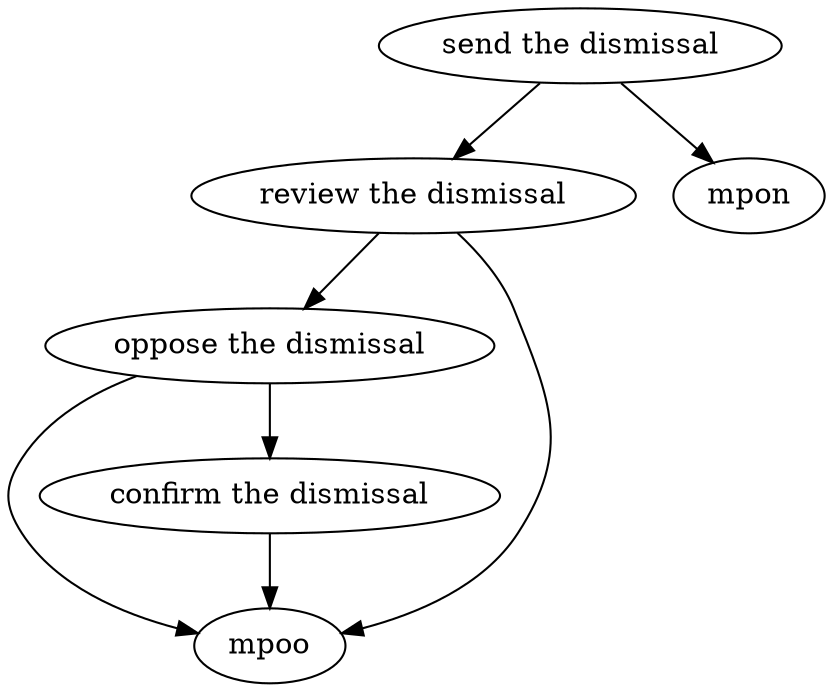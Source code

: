 strict digraph "doc-10.1" {
	graph [name="doc-10.1"];
	"send the dismissal"	[attrs="{'type': 'Activity', 'label': 'send the dismissal'}"];
	"review the dismissal"	[attrs="{'type': 'Activity', 'label': 'review the dismissal'}"];
	"send the dismissal" -> "review the dismissal"	[attrs="{'type': 'flow', 'label': 'flow'}"];
	mpon	[attrs="{'type': 'Actor', 'label': 'mpon'}"];
	"send the dismissal" -> mpon	[attrs="{'type': 'actor performer', 'label': 'actor performer'}"];
	"oppose the dismissal"	[attrs="{'type': 'Activity', 'label': 'oppose the dismissal'}"];
	"review the dismissal" -> "oppose the dismissal"	[attrs="{'type': 'flow', 'label': 'flow'}"];
	mpoo	[attrs="{'type': 'Actor', 'label': 'mpoo'}"];
	"review the dismissal" -> mpoo	[attrs="{'type': 'actor performer', 'label': 'actor performer'}"];
	"confirm the dismissal"	[attrs="{'type': 'Activity', 'label': 'confirm the dismissal'}"];
	"oppose the dismissal" -> "confirm the dismissal"	[attrs="{'type': 'flow', 'label': 'flow'}"];
	"oppose the dismissal" -> mpoo	[attrs="{'type': 'actor performer', 'label': 'actor performer'}"];
	"confirm the dismissal" -> mpoo	[attrs="{'type': 'actor performer', 'label': 'actor performer'}"];
}
